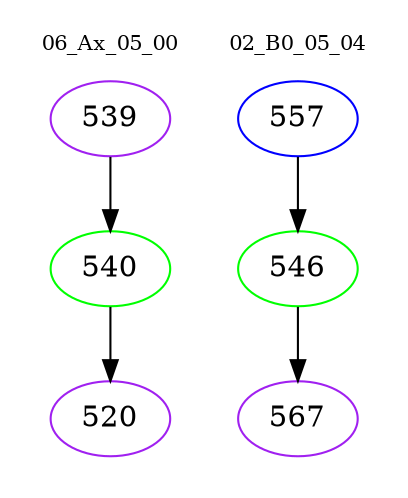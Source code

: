 digraph{
subgraph cluster_0 {
color = white
label = "06_Ax_05_00";
fontsize=10;
T0_539 [label="539", color="purple"]
T0_539 -> T0_540 [color="black"]
T0_540 [label="540", color="green"]
T0_540 -> T0_520 [color="black"]
T0_520 [label="520", color="purple"]
}
subgraph cluster_1 {
color = white
label = "02_B0_05_04";
fontsize=10;
T1_557 [label="557", color="blue"]
T1_557 -> T1_546 [color="black"]
T1_546 [label="546", color="green"]
T1_546 -> T1_567 [color="black"]
T1_567 [label="567", color="purple"]
}
}
